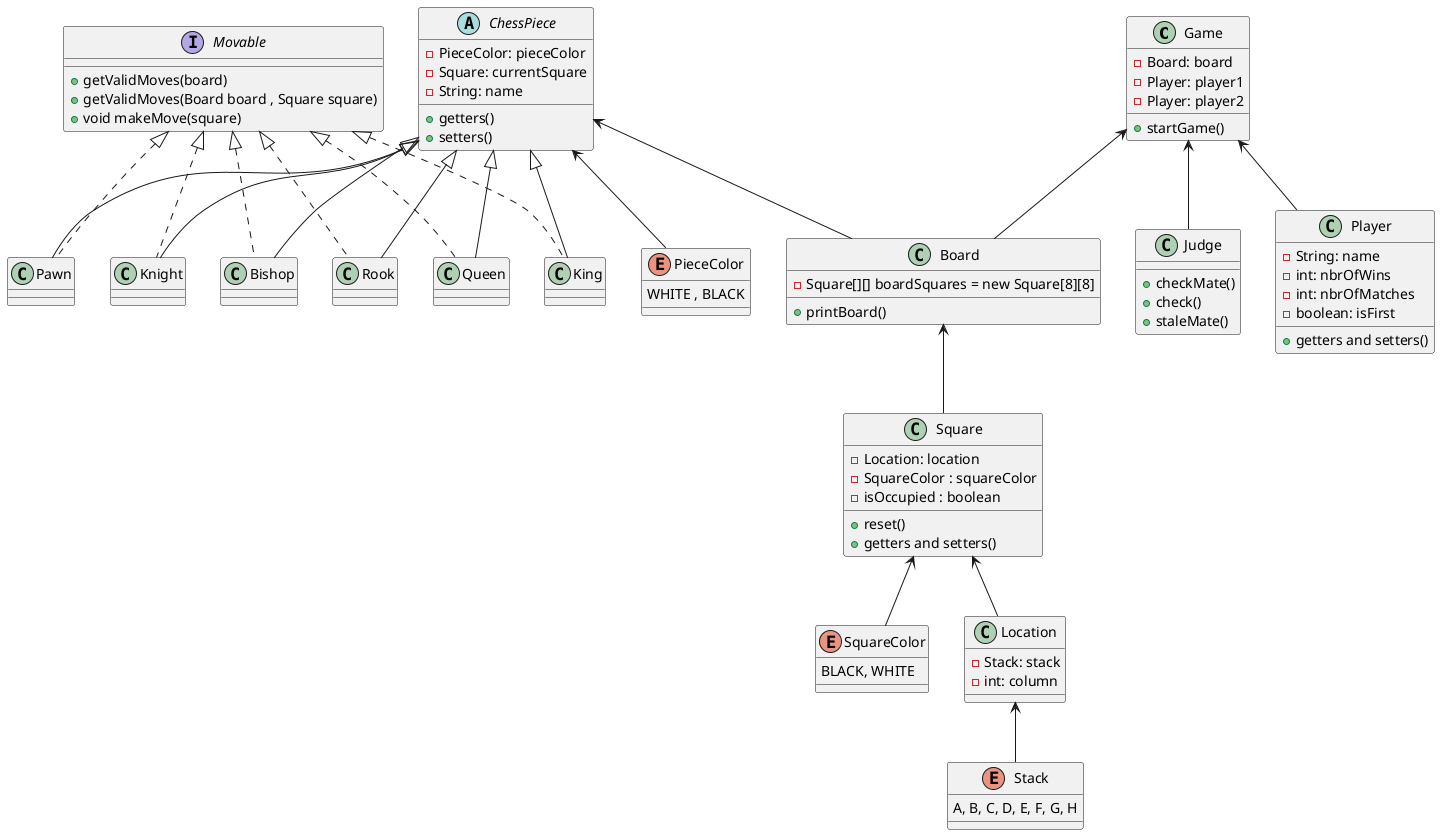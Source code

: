 @startuml
class Game{
 - Board: board
 - Player: player1
 - Player: player2

 + startGame()
}

class Board{
- Square[][] boardSquares = new Square[8][8]
+ printBoard()
}

class Square{
- Location: location
- SquareColor : squareColor
- isOccupied : boolean
+ reset()
+ getters and setters()

}
enum SquareColor{
BLACK, WHITE
}

class Location{
- Stack: stack
- int: column

}
enum Stack{
A, B, C, D, E, F, G, H
}
abstract class ChessPiece{
- PieceColor: pieceColor
- Square: currentSquare
- String: name

+ getters()
+ setters()
}
enum PieceColor{
    WHITE , BLACK
}

class Pawn extends ChessPiece implements Movable{}

class Knight extends ChessPiece implements Movable{}

class Bishop extends ChessPiece implements Movable{}

class Rook extends ChessPiece implements Movable{}

class Queen extends ChessPiece implements Movable{}

class King extends ChessPiece implements Movable{}

interface Movable{
+ getValidMoves(board)
+ getValidMoves(Board board , Square square)
+ void makeMove(square)
}

class Judge{
    + checkMate()
    + check()
    + staleMate()
}
class Player{
 -String: name
 -int: nbrOfWins
 -int: nbrOfMatches
 -boolean: isFirst
 +getters and setters()
}
Square <-- SquareColor
Square <-- Location
Location <-- Stack
Board <-- Square
ChessPiece <-- PieceColor
Game <-- Board
ChessPiece <-- Board
Game <-- Judge
Game <-- Player
@enduml